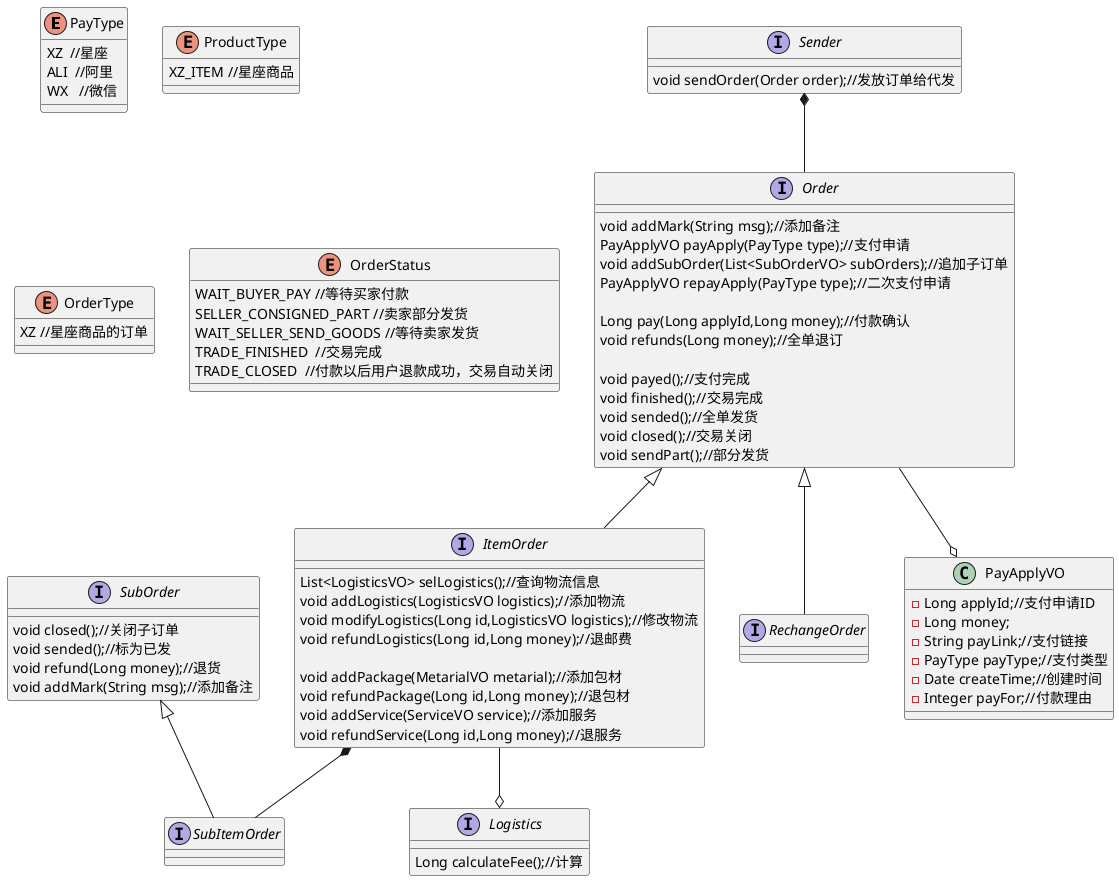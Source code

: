 @startuml
enum PayType{
XZ  //星座
ALI  //阿里
WX   //微信
}

interface Order{
void addMark(String msg);//添加备注
PayApplyVO payApply(PayType type);//支付申请
void addSubOrder(List<SubOrderVO> subOrders);//追加子订单
PayApplyVO repayApply(PayType type);//二次支付申请

Long pay(Long applyId,Long money);//付款确认
void refunds(Long money);//全单退订

void payed();//支付完成
void finished();//交易完成
void sended();//全单发货
void closed();//交易关闭
void sendPart();//部分发货

}

interface ItemOrder{
List<LogisticsVO> selLogistics();//查询物流信息
void addLogistics(LogisticsVO logistics);//添加物流
void modifyLogistics(Long id,LogisticsVO logistics);//修改物流
void refundLogistics(Long id,Long money);//退邮费

void addPackage(MetarialVO metarial);//添加包材
void refundPackage(Long id,Long money);//退包材
void addService(ServiceVO service);//添加服务
void refundService(Long id,Long money);//退服务
}

interface RechangeOrder{

}

interface SubOrder{
void closed();//关闭子订单
void sended();//标为已发
void refund(Long money);//退货
void addMark(String msg);//添加备注
}

interface SubItemOrder{

}

interface Logistics{
Long calculateFee();//计算
}

interface Sender{
void sendOrder(Order order);//发放订单给代发
}

enum ProductType{
XZ_ITEM //星座商品

}

enum OrderType{
XZ //星座商品的订单

}

enum OrderStatus{
WAIT_BUYER_PAY //等待买家付款
SELLER_CONSIGNED_PART //卖家部分发货
WAIT_SELLER_SEND_GOODS //等待卖家发货
TRADE_FINISHED  //交易完成
TRADE_CLOSED  //付款以后用户退款成功，交易自动关闭

}



class PayApplyVO{
-Long applyId;//支付申请ID
-Long money;
-String payLink;//支付链接
-PayType payType;//支付类型
-Date createTime;//创建时间
-Integer payFor;//付款理由
}

SubOrder <|-- SubItemOrder
Order <|-- ItemOrder
ItemOrder --o Logistics
Order <|-- RechangeOrder
ItemOrder *-- SubItemOrder
Sender *-- Order

Order --o PayApplyVO


@enduml
